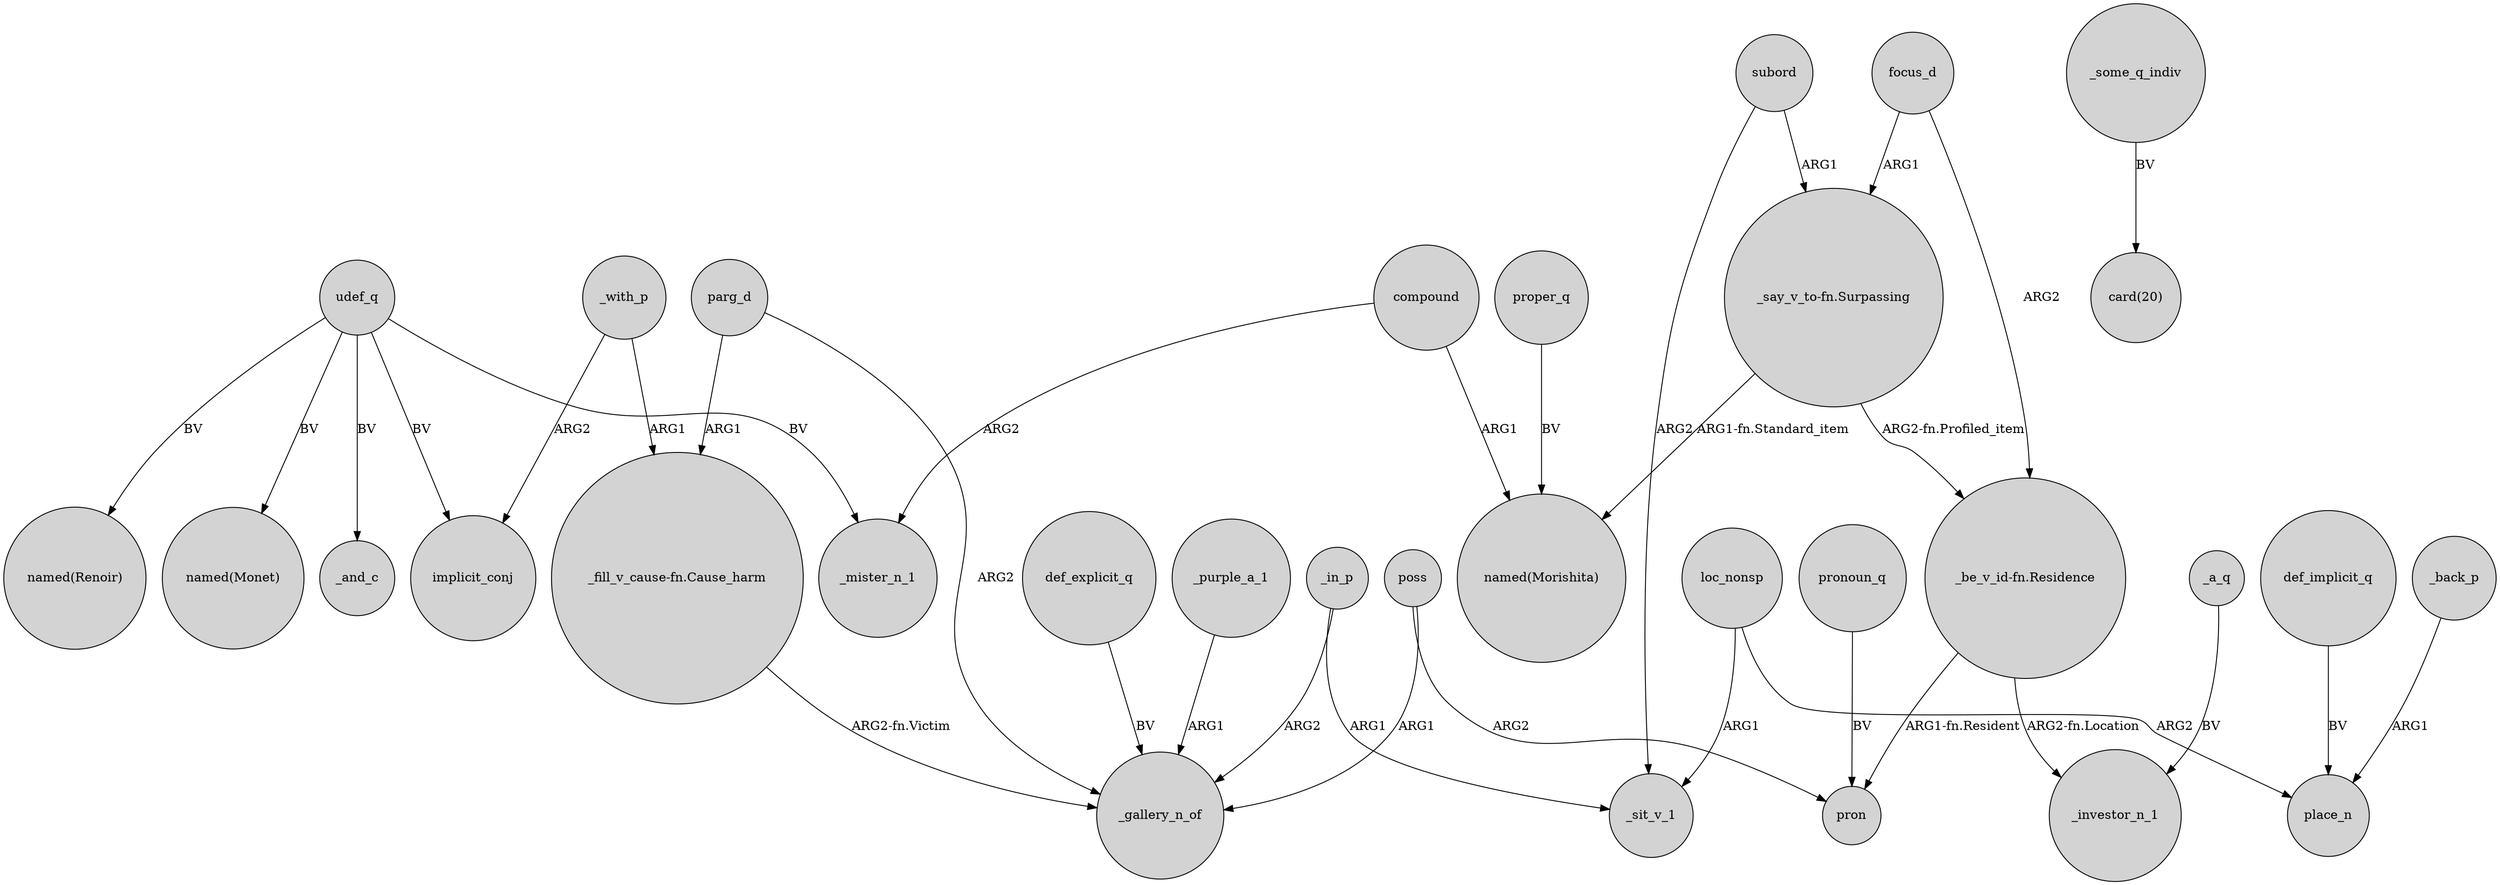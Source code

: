 digraph {
	node [shape=circle style=filled]
	compound -> _mister_n_1 [label=ARG2]
	subord -> "_say_v_to-fn.Surpassing" [label=ARG1]
	_with_p -> implicit_conj [label=ARG2]
	def_implicit_q -> place_n [label=BV]
	parg_d -> _gallery_n_of [label=ARG2]
	"_fill_v_cause-fn.Cause_harm" -> _gallery_n_of [label="ARG2-fn.Victim"]
	focus_d -> "_be_v_id-fn.Residence" [label=ARG2]
	"_say_v_to-fn.Surpassing" -> "named(Morishita)" [label="ARG1-fn.Standard_item"]
	_in_p -> _sit_v_1 [label=ARG1]
	def_explicit_q -> _gallery_n_of [label=BV]
	"_be_v_id-fn.Residence" -> pron [label="ARG1-fn.Resident"]
	_purple_a_1 -> _gallery_n_of [label=ARG1]
	udef_q -> _mister_n_1 [label=BV]
	udef_q -> "named(Monet)" [label=BV]
	udef_q -> _and_c [label=BV]
	pronoun_q -> pron [label=BV]
	_a_q -> _investor_n_1 [label=BV]
	poss -> pron [label=ARG2]
	_back_p -> place_n [label=ARG1]
	_with_p -> "_fill_v_cause-fn.Cause_harm" [label=ARG1]
	_in_p -> _gallery_n_of [label=ARG2]
	proper_q -> "named(Morishita)" [label=BV]
	loc_nonsp -> _sit_v_1 [label=ARG1]
	udef_q -> "named(Renoir)" [label=BV]
	poss -> _gallery_n_of [label=ARG1]
	loc_nonsp -> place_n [label=ARG2]
	_some_q_indiv -> "card(20)" [label=BV]
	focus_d -> "_say_v_to-fn.Surpassing" [label=ARG1]
	"_be_v_id-fn.Residence" -> _investor_n_1 [label="ARG2-fn.Location"]
	compound -> "named(Morishita)" [label=ARG1]
	parg_d -> "_fill_v_cause-fn.Cause_harm" [label=ARG1]
	subord -> _sit_v_1 [label=ARG2]
	udef_q -> implicit_conj [label=BV]
	"_say_v_to-fn.Surpassing" -> "_be_v_id-fn.Residence" [label="ARG2-fn.Profiled_item"]
}
